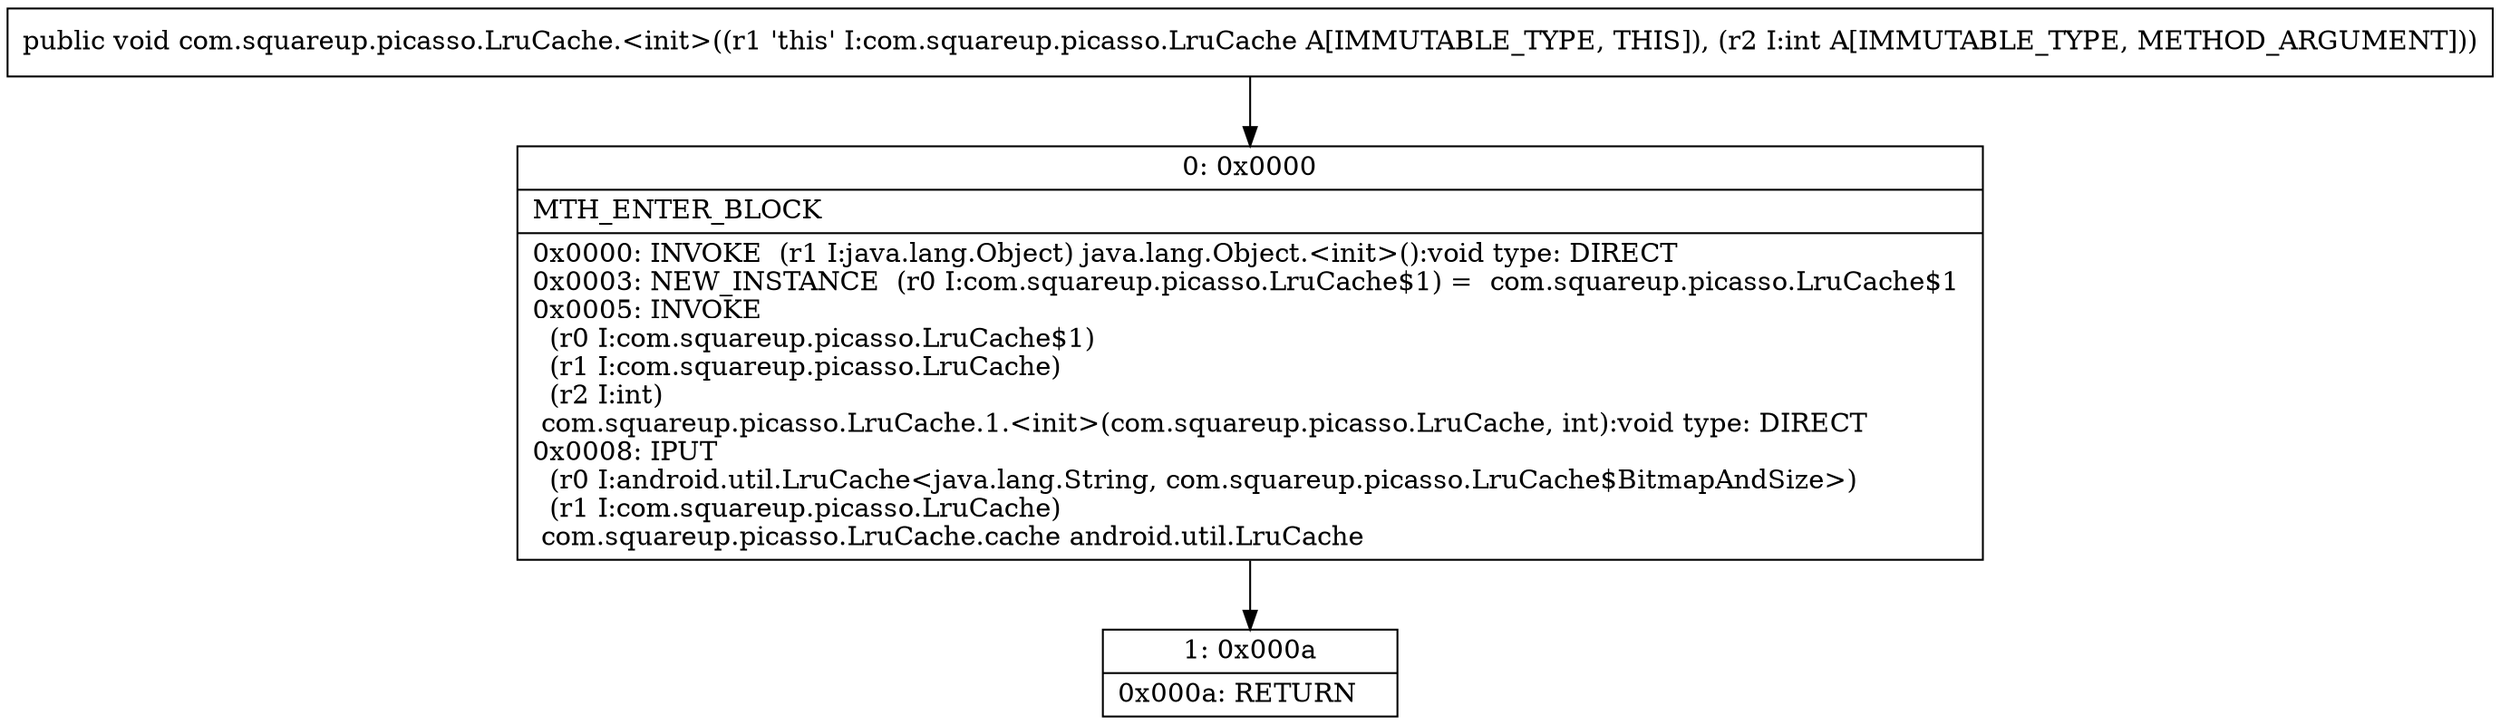digraph "CFG forcom.squareup.picasso.LruCache.\<init\>(I)V" {
Node_0 [shape=record,label="{0\:\ 0x0000|MTH_ENTER_BLOCK\l|0x0000: INVOKE  (r1 I:java.lang.Object) java.lang.Object.\<init\>():void type: DIRECT \l0x0003: NEW_INSTANCE  (r0 I:com.squareup.picasso.LruCache$1) =  com.squareup.picasso.LruCache$1 \l0x0005: INVOKE  \l  (r0 I:com.squareup.picasso.LruCache$1)\l  (r1 I:com.squareup.picasso.LruCache)\l  (r2 I:int)\l com.squareup.picasso.LruCache.1.\<init\>(com.squareup.picasso.LruCache, int):void type: DIRECT \l0x0008: IPUT  \l  (r0 I:android.util.LruCache\<java.lang.String, com.squareup.picasso.LruCache$BitmapAndSize\>)\l  (r1 I:com.squareup.picasso.LruCache)\l com.squareup.picasso.LruCache.cache android.util.LruCache \l}"];
Node_1 [shape=record,label="{1\:\ 0x000a|0x000a: RETURN   \l}"];
MethodNode[shape=record,label="{public void com.squareup.picasso.LruCache.\<init\>((r1 'this' I:com.squareup.picasso.LruCache A[IMMUTABLE_TYPE, THIS]), (r2 I:int A[IMMUTABLE_TYPE, METHOD_ARGUMENT])) }"];
MethodNode -> Node_0;
Node_0 -> Node_1;
}

